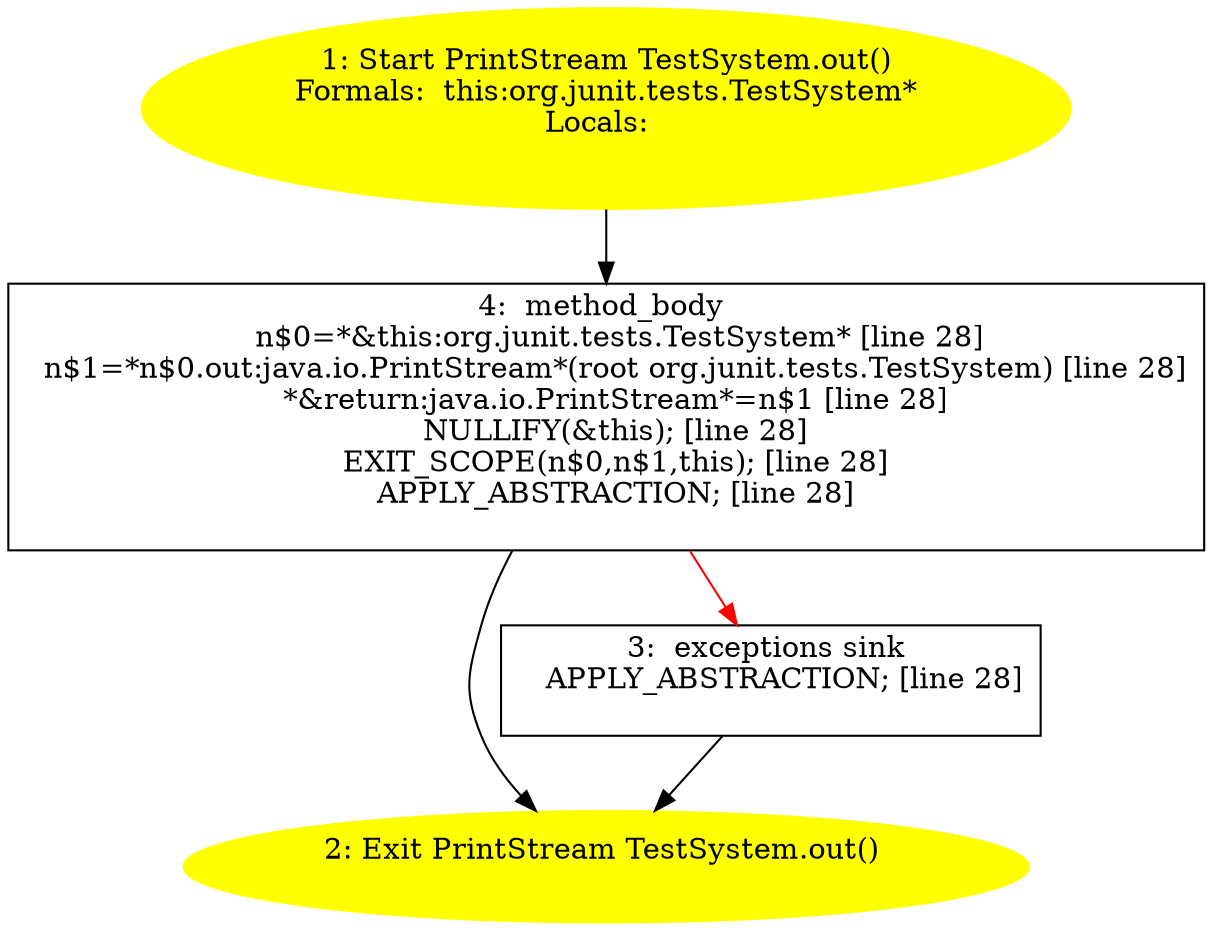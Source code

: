 /* @generated */
digraph cfg {
"org.junit.tests.TestSystem.out():java.io.PrintStream.c051c09b0f9df09cbea8eb9e1d9e9be1_1" [label="1: Start PrintStream TestSystem.out()\nFormals:  this:org.junit.tests.TestSystem*\nLocals:  \n  " color=yellow style=filled]
	

	 "org.junit.tests.TestSystem.out():java.io.PrintStream.c051c09b0f9df09cbea8eb9e1d9e9be1_1" -> "org.junit.tests.TestSystem.out():java.io.PrintStream.c051c09b0f9df09cbea8eb9e1d9e9be1_4" ;
"org.junit.tests.TestSystem.out():java.io.PrintStream.c051c09b0f9df09cbea8eb9e1d9e9be1_2" [label="2: Exit PrintStream TestSystem.out() \n  " color=yellow style=filled]
	

"org.junit.tests.TestSystem.out():java.io.PrintStream.c051c09b0f9df09cbea8eb9e1d9e9be1_3" [label="3:  exceptions sink \n   APPLY_ABSTRACTION; [line 28]\n " shape="box"]
	

	 "org.junit.tests.TestSystem.out():java.io.PrintStream.c051c09b0f9df09cbea8eb9e1d9e9be1_3" -> "org.junit.tests.TestSystem.out():java.io.PrintStream.c051c09b0f9df09cbea8eb9e1d9e9be1_2" ;
"org.junit.tests.TestSystem.out():java.io.PrintStream.c051c09b0f9df09cbea8eb9e1d9e9be1_4" [label="4:  method_body \n   n$0=*&this:org.junit.tests.TestSystem* [line 28]\n  n$1=*n$0.out:java.io.PrintStream*(root org.junit.tests.TestSystem) [line 28]\n  *&return:java.io.PrintStream*=n$1 [line 28]\n  NULLIFY(&this); [line 28]\n  EXIT_SCOPE(n$0,n$1,this); [line 28]\n  APPLY_ABSTRACTION; [line 28]\n " shape="box"]
	

	 "org.junit.tests.TestSystem.out():java.io.PrintStream.c051c09b0f9df09cbea8eb9e1d9e9be1_4" -> "org.junit.tests.TestSystem.out():java.io.PrintStream.c051c09b0f9df09cbea8eb9e1d9e9be1_2" ;
	 "org.junit.tests.TestSystem.out():java.io.PrintStream.c051c09b0f9df09cbea8eb9e1d9e9be1_4" -> "org.junit.tests.TestSystem.out():java.io.PrintStream.c051c09b0f9df09cbea8eb9e1d9e9be1_3" [color="red" ];
}
